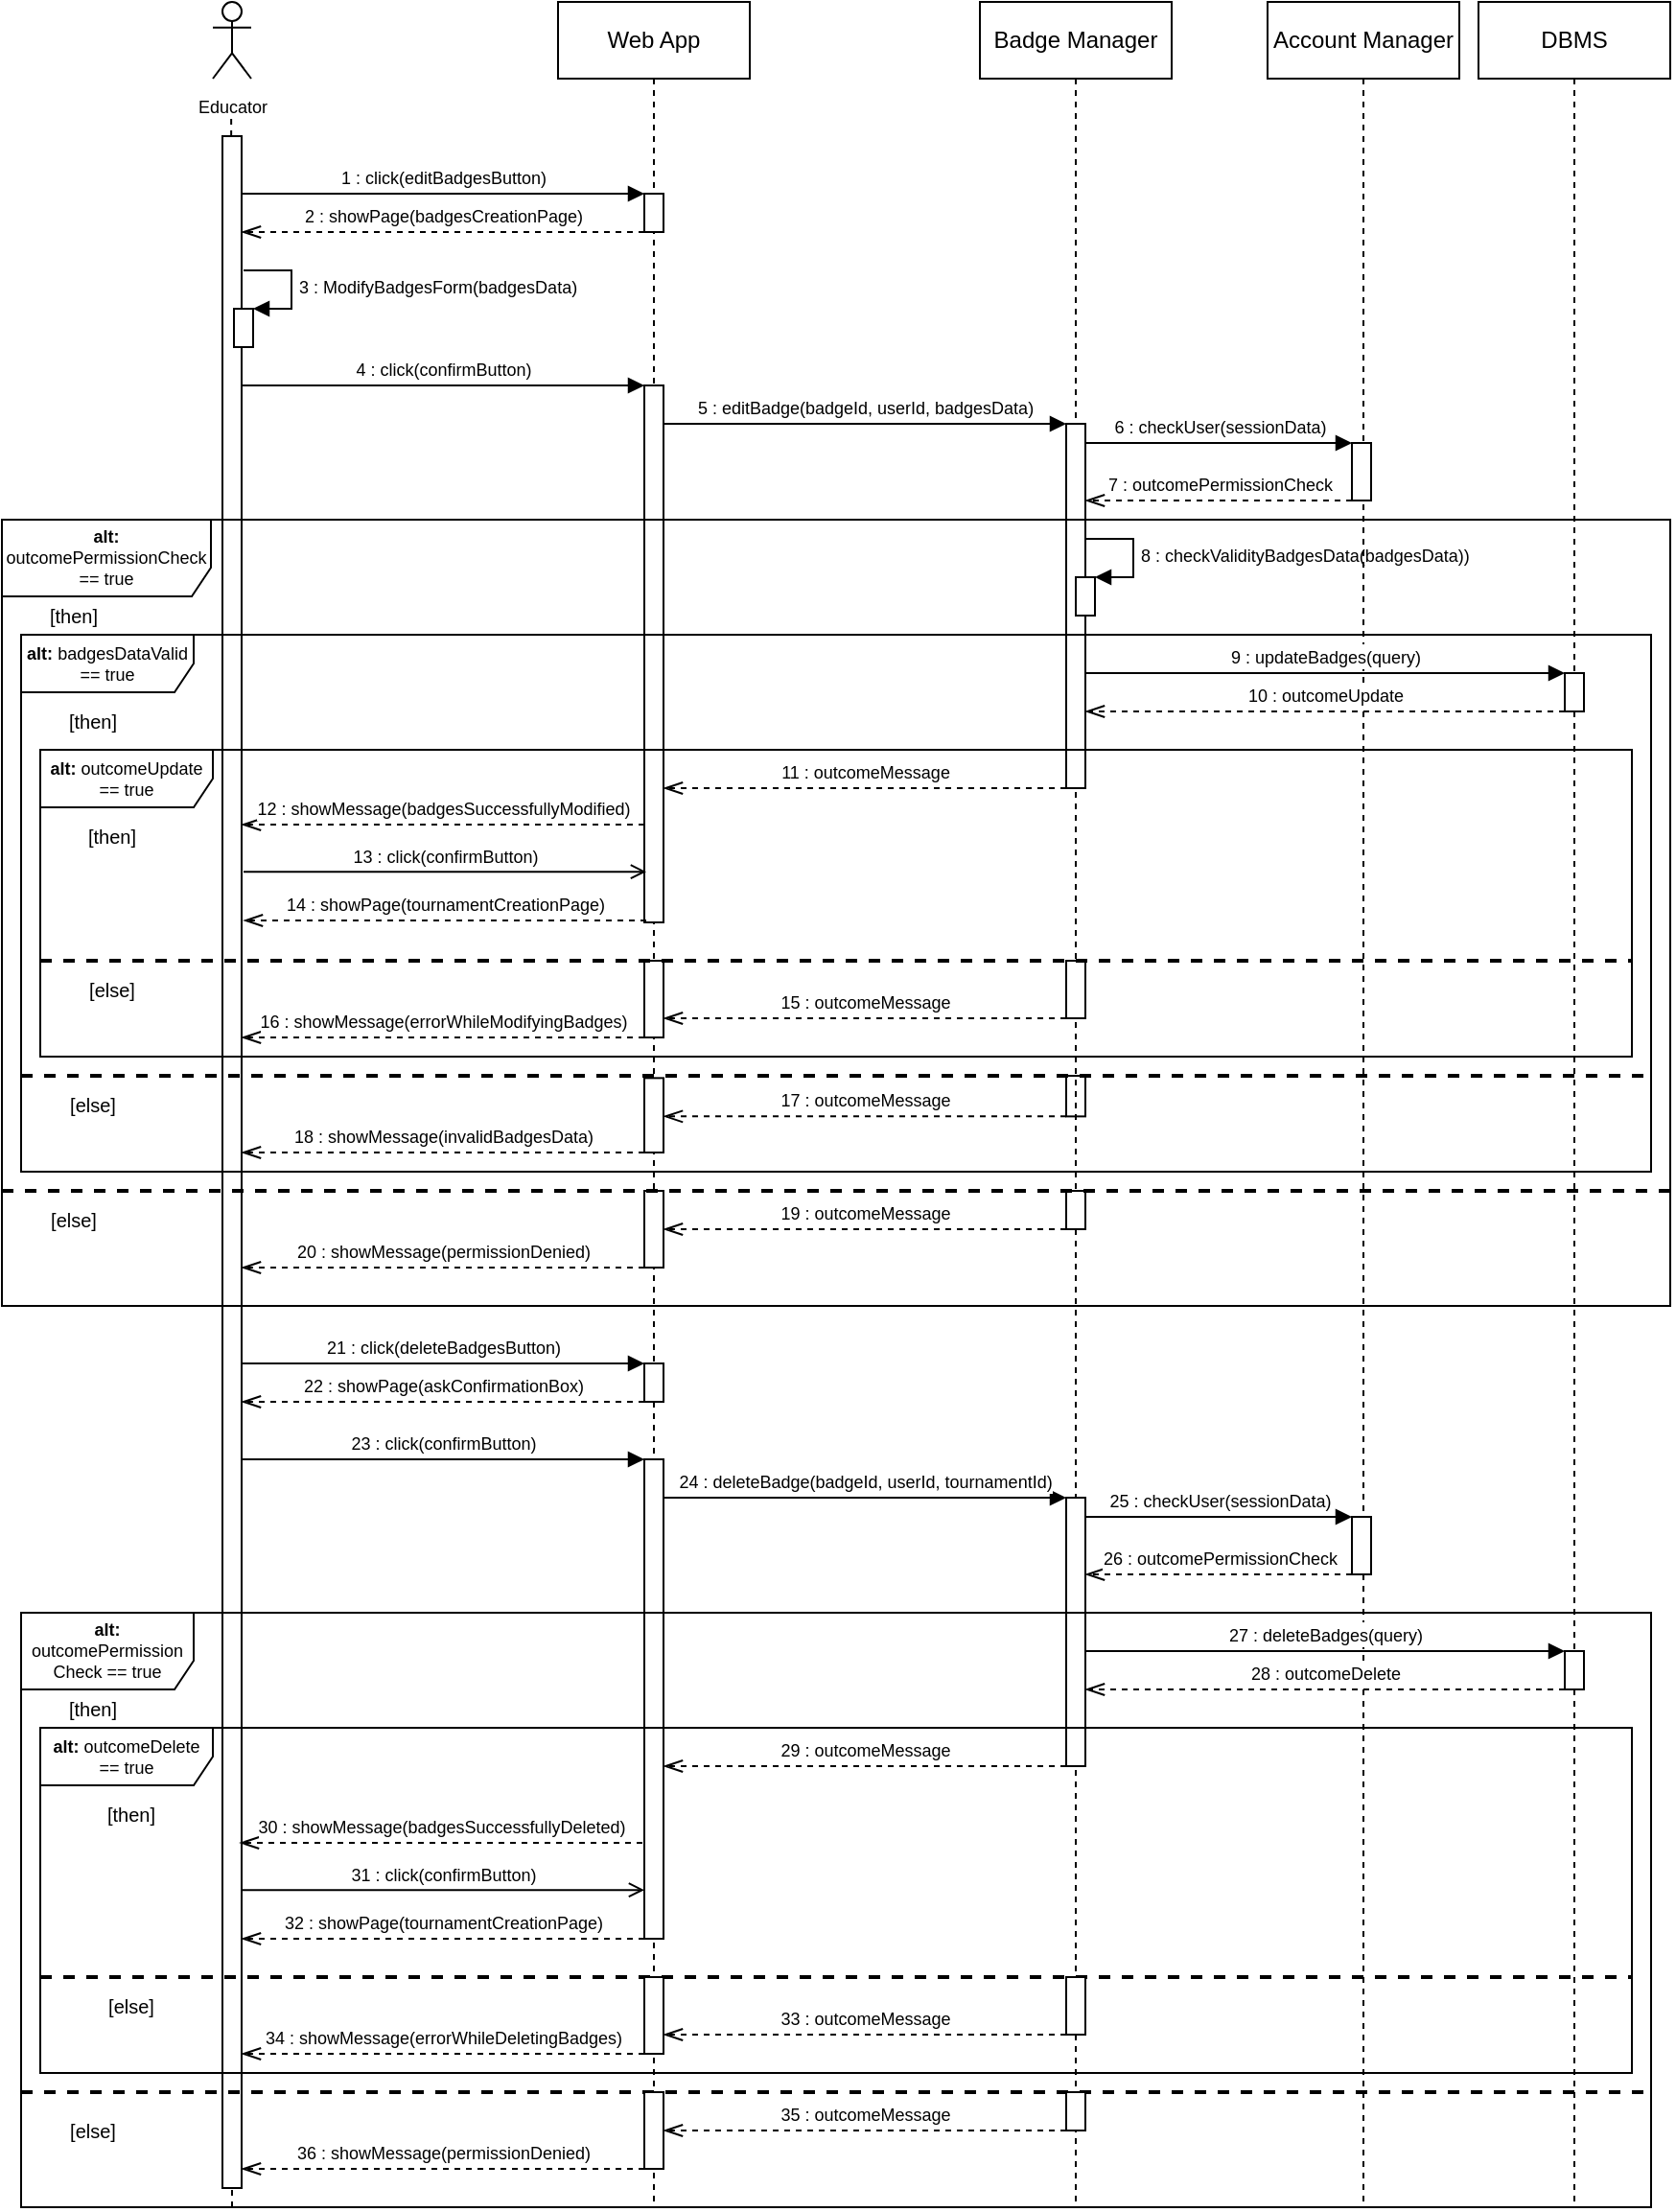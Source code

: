 <mxfile version="22.1.16" type="device">
  <diagram name="Page-1" id="2YBvvXClWsGukQMizWep">
    <mxGraphModel dx="1322" dy="744" grid="1" gridSize="10" guides="1" tooltips="1" connect="1" arrows="1" fold="1" page="1" pageScale="1" pageWidth="850" pageHeight="1100" math="0" shadow="0">
      <root>
        <mxCell id="0" />
        <mxCell id="1" parent="0" />
        <mxCell id="Grd5uSEgUyq1KPTetLDH-9" value="Web App" style="shape=umlLifeline;perimeter=lifelinePerimeter;whiteSpace=wrap;html=1;container=0;dropTarget=0;collapsible=0;recursiveResize=0;outlineConnect=0;portConstraint=eastwest;newEdgeStyle={&quot;edgeStyle&quot;:&quot;elbowEdgeStyle&quot;,&quot;elbow&quot;:&quot;vertical&quot;,&quot;curved&quot;:0,&quot;rounded&quot;:0};" parent="1" vertex="1">
          <mxGeometry x="80" y="40" width="100" height="1150" as="geometry" />
        </mxCell>
        <mxCell id="Grd5uSEgUyq1KPTetLDH-10" value="" style="html=1;points=[];perimeter=orthogonalPerimeter;outlineConnect=0;targetShapes=umlLifeline;portConstraint=eastwest;newEdgeStyle={&quot;edgeStyle&quot;:&quot;elbowEdgeStyle&quot;,&quot;elbow&quot;:&quot;vertical&quot;,&quot;curved&quot;:0,&quot;rounded&quot;:0};" parent="Grd5uSEgUyq1KPTetLDH-9" vertex="1">
          <mxGeometry x="45" y="200" width="10" height="280" as="geometry" />
        </mxCell>
        <mxCell id="Grd5uSEgUyq1KPTetLDH-11" value="" style="html=1;points=[];perimeter=orthogonalPerimeter;outlineConnect=0;targetShapes=umlLifeline;portConstraint=eastwest;newEdgeStyle={&quot;edgeStyle&quot;:&quot;elbowEdgeStyle&quot;,&quot;elbow&quot;:&quot;vertical&quot;,&quot;curved&quot;:0,&quot;rounded&quot;:0};" parent="Grd5uSEgUyq1KPTetLDH-9" vertex="1">
          <mxGeometry x="45" y="100" width="10" height="20" as="geometry" />
        </mxCell>
        <mxCell id="Grd5uSEgUyq1KPTetLDH-12" value="" style="html=1;points=[];perimeter=orthogonalPerimeter;outlineConnect=0;targetShapes=umlLifeline;portConstraint=eastwest;newEdgeStyle={&quot;edgeStyle&quot;:&quot;elbowEdgeStyle&quot;,&quot;elbow&quot;:&quot;vertical&quot;,&quot;curved&quot;:0,&quot;rounded&quot;:0};" parent="Grd5uSEgUyq1KPTetLDH-9" vertex="1">
          <mxGeometry x="265" y="560" width="10" height="21.18" as="geometry" />
        </mxCell>
        <mxCell id="Grd5uSEgUyq1KPTetLDH-13" value="" style="html=1;points=[];perimeter=orthogonalPerimeter;outlineConnect=0;targetShapes=umlLifeline;portConstraint=eastwest;newEdgeStyle={&quot;edgeStyle&quot;:&quot;elbowEdgeStyle&quot;,&quot;elbow&quot;:&quot;vertical&quot;,&quot;curved&quot;:0,&quot;rounded&quot;:0};" parent="Grd5uSEgUyq1KPTetLDH-9" vertex="1">
          <mxGeometry x="45" y="561.18" width="10" height="38.82" as="geometry" />
        </mxCell>
        <mxCell id="Grd5uSEgUyq1KPTetLDH-14" value="&lt;font style=&quot;font-size: 9px;&quot;&gt;17 : outcomeMessage&lt;/font&gt;" style="html=1;verticalAlign=bottom;endArrow=openThin;dashed=1;endSize=8;edgeStyle=elbowEdgeStyle;elbow=horizontal;curved=0;rounded=0;endFill=0;" parent="Grd5uSEgUyq1KPTetLDH-9" source="Grd5uSEgUyq1KPTetLDH-12" target="Grd5uSEgUyq1KPTetLDH-13" edge="1">
          <mxGeometry relative="1" as="geometry">
            <mxPoint x="50" y="571.18" as="targetPoint" />
            <Array as="points">
              <mxPoint x="150" y="581.18" />
            </Array>
            <mxPoint x="184" y="628.18" as="sourcePoint" />
          </mxGeometry>
        </mxCell>
        <mxCell id="Grd5uSEgUyq1KPTetLDH-15" value="&lt;font style=&quot;font-size: 9px;&quot;&gt;18 : showMessage(invalidBadgesData)&lt;/font&gt;" style="html=1;verticalAlign=bottom;endArrow=openThin;dashed=1;endSize=8;edgeStyle=elbowEdgeStyle;elbow=vertical;curved=0;rounded=0;endFill=0;" parent="Grd5uSEgUyq1KPTetLDH-9" source="Grd5uSEgUyq1KPTetLDH-13" edge="1">
          <mxGeometry relative="1" as="geometry">
            <mxPoint x="-165" y="600" as="targetPoint" />
            <Array as="points">
              <mxPoint x="-20" y="600" />
            </Array>
            <mxPoint x="75" y="600" as="sourcePoint" />
          </mxGeometry>
        </mxCell>
        <mxCell id="Grd5uSEgUyq1KPTetLDH-55" value="" style="html=1;points=[];perimeter=orthogonalPerimeter;outlineConnect=0;targetShapes=umlLifeline;portConstraint=eastwest;newEdgeStyle={&quot;edgeStyle&quot;:&quot;elbowEdgeStyle&quot;,&quot;elbow&quot;:&quot;vertical&quot;,&quot;curved&quot;:0,&quot;rounded&quot;:0};" parent="Grd5uSEgUyq1KPTetLDH-9" vertex="1">
          <mxGeometry x="45" y="710" width="10" height="20" as="geometry" />
        </mxCell>
        <mxCell id="Grd5uSEgUyq1KPTetLDH-56" value="&lt;font style=&quot;font-size: 9px;&quot;&gt;21 : click(deleteBadgesButton)&lt;/font&gt;" style="html=1;verticalAlign=bottom;endArrow=block;edgeStyle=elbowEdgeStyle;elbow=vertical;curved=0;rounded=0;" parent="Grd5uSEgUyq1KPTetLDH-9" edge="1">
          <mxGeometry relative="1" as="geometry">
            <mxPoint x="-165" y="710" as="sourcePoint" />
            <Array as="points">
              <mxPoint x="-60" y="710" />
            </Array>
            <mxPoint x="45" y="710" as="targetPoint" />
          </mxGeometry>
        </mxCell>
        <mxCell id="Grd5uSEgUyq1KPTetLDH-57" value="&lt;font style=&quot;font-size: 9px;&quot;&gt;22 : showPage(askConfirmationBox)&lt;/font&gt;" style="html=1;verticalAlign=bottom;endArrow=openThin;dashed=1;endSize=8;edgeStyle=elbowEdgeStyle;elbow=vertical;curved=0;rounded=0;endFill=0;" parent="Grd5uSEgUyq1KPTetLDH-9" edge="1">
          <mxGeometry relative="1" as="geometry">
            <mxPoint x="-165" y="730" as="targetPoint" />
            <Array as="points">
              <mxPoint x="-75" y="730" />
            </Array>
            <mxPoint x="45" y="730" as="sourcePoint" />
          </mxGeometry>
        </mxCell>
        <mxCell id="Grd5uSEgUyq1KPTetLDH-59" value="" style="html=1;points=[];perimeter=orthogonalPerimeter;outlineConnect=0;targetShapes=umlLifeline;portConstraint=eastwest;newEdgeStyle={&quot;edgeStyle&quot;:&quot;elbowEdgeStyle&quot;,&quot;elbow&quot;:&quot;vertical&quot;,&quot;curved&quot;:0,&quot;rounded&quot;:0};" parent="Grd5uSEgUyq1KPTetLDH-9" vertex="1">
          <mxGeometry x="45" y="760" width="10" height="250" as="geometry" />
        </mxCell>
        <mxCell id="Grd5uSEgUyq1KPTetLDH-1" value="Badge Manager" style="shape=umlLifeline;perimeter=lifelinePerimeter;whiteSpace=wrap;html=1;container=1;dropTarget=0;collapsible=0;recursiveResize=0;outlineConnect=0;portConstraint=eastwest;newEdgeStyle={&quot;curved&quot;:0,&quot;rounded&quot;:0};" parent="1" vertex="1">
          <mxGeometry x="300" y="40" width="100" height="1150" as="geometry" />
        </mxCell>
        <mxCell id="Grd5uSEgUyq1KPTetLDH-2" value="" style="html=1;points=[];perimeter=orthogonalPerimeter;outlineConnect=0;targetShapes=umlLifeline;portConstraint=eastwest;newEdgeStyle={&quot;edgeStyle&quot;:&quot;elbowEdgeStyle&quot;,&quot;elbow&quot;:&quot;vertical&quot;,&quot;curved&quot;:0,&quot;rounded&quot;:0};" parent="Grd5uSEgUyq1KPTetLDH-1" vertex="1">
          <mxGeometry x="45" y="220" width="10" height="190" as="geometry" />
        </mxCell>
        <mxCell id="Grd5uSEgUyq1KPTetLDH-3" value="" style="html=1;points=[[0,0,0,0,5],[0,1,0,0,-5],[1,0,0,0,5],[1,1,0,0,-5]];perimeter=orthogonalPerimeter;outlineConnect=0;targetShapes=umlLifeline;portConstraint=eastwest;newEdgeStyle={&quot;curved&quot;:0,&quot;rounded&quot;:0};" parent="Grd5uSEgUyq1KPTetLDH-1" vertex="1">
          <mxGeometry x="50" y="300" width="10" height="20" as="geometry" />
        </mxCell>
        <mxCell id="Grd5uSEgUyq1KPTetLDH-4" value="&lt;font style=&quot;font-size: 9px;&quot;&gt;8 : checkValidityBadgesData(badgesData))&lt;/font&gt;" style="html=1;align=left;spacingLeft=2;endArrow=block;rounded=0;edgeStyle=orthogonalEdgeStyle;curved=0;rounded=0;" parent="Grd5uSEgUyq1KPTetLDH-1" target="Grd5uSEgUyq1KPTetLDH-3" edge="1">
          <mxGeometry relative="1" as="geometry">
            <mxPoint x="55" y="280" as="sourcePoint" />
            <Array as="points">
              <mxPoint x="80" y="280" />
              <mxPoint x="80" y="300" />
            </Array>
          </mxGeometry>
        </mxCell>
        <mxCell id="Grd5uSEgUyq1KPTetLDH-6" value="&lt;font style=&quot;font-size: 9px;&quot;&gt;16 : showMessage(errorWhileModifyingBadges)&lt;/font&gt;" style="html=1;verticalAlign=bottom;endArrow=openThin;dashed=1;endSize=8;edgeStyle=elbowEdgeStyle;elbow=horizontal;curved=0;rounded=0;endFill=0;" parent="Grd5uSEgUyq1KPTetLDH-1" source="Grd5uSEgUyq1KPTetLDH-5" edge="1">
          <mxGeometry relative="1" as="geometry">
            <mxPoint x="-385" y="540" as="targetPoint" />
            <Array as="points">
              <mxPoint x="-190" y="540" />
            </Array>
            <mxPoint x="-141" y="610" as="sourcePoint" />
          </mxGeometry>
        </mxCell>
        <mxCell id="Grd5uSEgUyq1KPTetLDH-7" value="" style="html=1;points=[];perimeter=orthogonalPerimeter;outlineConnect=0;targetShapes=umlLifeline;portConstraint=eastwest;newEdgeStyle={&quot;edgeStyle&quot;:&quot;elbowEdgeStyle&quot;,&quot;elbow&quot;:&quot;vertical&quot;,&quot;curved&quot;:0,&quot;rounded&quot;:0};" parent="Grd5uSEgUyq1KPTetLDH-1" vertex="1">
          <mxGeometry x="45" y="500" width="10" height="30" as="geometry" />
        </mxCell>
        <mxCell id="Grd5uSEgUyq1KPTetLDH-8" value="&lt;font style=&quot;font-size: 9px;&quot;&gt;15 : outcomeMessage&lt;/font&gt;" style="html=1;verticalAlign=bottom;endArrow=openThin;dashed=1;endSize=8;edgeStyle=elbowEdgeStyle;elbow=horizontal;curved=0;rounded=0;endFill=0;" parent="Grd5uSEgUyq1KPTetLDH-1" source="Grd5uSEgUyq1KPTetLDH-7" target="Grd5uSEgUyq1KPTetLDH-5" edge="1">
          <mxGeometry relative="1" as="geometry">
            <mxPoint x="-126" y="550" as="targetPoint" />
            <Array as="points">
              <mxPoint x="-60" y="530" />
            </Array>
            <mxPoint x="24" y="550" as="sourcePoint" />
          </mxGeometry>
        </mxCell>
        <mxCell id="Grd5uSEgUyq1KPTetLDH-61" value="" style="html=1;points=[];perimeter=orthogonalPerimeter;outlineConnect=0;targetShapes=umlLifeline;portConstraint=eastwest;newEdgeStyle={&quot;edgeStyle&quot;:&quot;elbowEdgeStyle&quot;,&quot;elbow&quot;:&quot;vertical&quot;,&quot;curved&quot;:0,&quot;rounded&quot;:0};" parent="Grd5uSEgUyq1KPTetLDH-1" vertex="1">
          <mxGeometry x="45" y="780" width="10" height="140" as="geometry" />
        </mxCell>
        <mxCell id="Grd5uSEgUyq1KPTetLDH-5" value="" style="html=1;points=[];perimeter=orthogonalPerimeter;outlineConnect=0;targetShapes=umlLifeline;portConstraint=eastwest;newEdgeStyle={&quot;edgeStyle&quot;:&quot;elbowEdgeStyle&quot;,&quot;elbow&quot;:&quot;vertical&quot;,&quot;curved&quot;:0,&quot;rounded&quot;:0};" parent="Grd5uSEgUyq1KPTetLDH-1" vertex="1">
          <mxGeometry x="-175" y="500" width="10" height="40" as="geometry" />
        </mxCell>
        <mxCell id="Grd5uSEgUyq1KPTetLDH-16" value="DBMS" style="shape=umlLifeline;perimeter=lifelinePerimeter;whiteSpace=wrap;html=1;container=0;dropTarget=0;collapsible=0;recursiveResize=0;outlineConnect=0;portConstraint=eastwest;newEdgeStyle={&quot;curved&quot;:0,&quot;rounded&quot;:0};" parent="1" vertex="1">
          <mxGeometry x="560" y="40" width="100" height="1150" as="geometry" />
        </mxCell>
        <mxCell id="Grd5uSEgUyq1KPTetLDH-17" value="&lt;font style=&quot;font-size: 9px;&quot;&gt;Educator&lt;/font&gt;" style="shape=umlActor;verticalLabelPosition=bottom;verticalAlign=top;html=1;outlineConnect=0;" parent="1" vertex="1">
          <mxGeometry x="-100" y="40" width="20" height="40" as="geometry" />
        </mxCell>
        <mxCell id="Grd5uSEgUyq1KPTetLDH-19" value="" style="html=1;points=[];perimeter=orthogonalPerimeter;outlineConnect=0;targetShapes=umlLifeline;portConstraint=eastwest;newEdgeStyle={&quot;edgeStyle&quot;:&quot;elbowEdgeStyle&quot;,&quot;elbow&quot;:&quot;vertical&quot;,&quot;curved&quot;:0,&quot;rounded&quot;:0};" parent="1" vertex="1">
          <mxGeometry x="-95" y="110" width="10" height="1070" as="geometry" />
        </mxCell>
        <mxCell id="Grd5uSEgUyq1KPTetLDH-20" value="&lt;font style=&quot;font-size: 9px;&quot;&gt;1 : click(editBadgesButton)&lt;/font&gt;" style="html=1;verticalAlign=bottom;endArrow=block;edgeStyle=elbowEdgeStyle;elbow=vertical;curved=0;rounded=0;" parent="1" source="Grd5uSEgUyq1KPTetLDH-19" edge="1">
          <mxGeometry relative="1" as="geometry">
            <mxPoint x="-85" y="140" as="sourcePoint" />
            <Array as="points">
              <mxPoint x="20" y="140" />
            </Array>
            <mxPoint x="125" y="140" as="targetPoint" />
          </mxGeometry>
        </mxCell>
        <mxCell id="Grd5uSEgUyq1KPTetLDH-21" value="&lt;font style=&quot;font-size: 9px;&quot;&gt;2 : showPage(badgesCreationPage)&lt;/font&gt;" style="html=1;verticalAlign=bottom;endArrow=openThin;dashed=1;endSize=8;edgeStyle=elbowEdgeStyle;elbow=vertical;curved=0;rounded=0;endFill=0;" parent="1" edge="1">
          <mxGeometry relative="1" as="geometry">
            <mxPoint x="-85" y="160" as="targetPoint" />
            <Array as="points">
              <mxPoint x="5" y="160" />
            </Array>
            <mxPoint x="125" y="160" as="sourcePoint" />
          </mxGeometry>
        </mxCell>
        <mxCell id="Grd5uSEgUyq1KPTetLDH-22" value="Account Manager" style="shape=umlLifeline;perimeter=lifelinePerimeter;whiteSpace=wrap;html=1;container=1;dropTarget=0;collapsible=0;recursiveResize=0;outlineConnect=0;portConstraint=eastwest;newEdgeStyle={&quot;curved&quot;:0,&quot;rounded&quot;:0};" parent="1" vertex="1">
          <mxGeometry x="450" y="40" width="100" height="1150" as="geometry" />
        </mxCell>
        <mxCell id="Grd5uSEgUyq1KPTetLDH-23" value="" style="html=1;points=[];perimeter=orthogonalPerimeter;outlineConnect=0;targetShapes=umlLifeline;portConstraint=eastwest;newEdgeStyle={&quot;edgeStyle&quot;:&quot;elbowEdgeStyle&quot;,&quot;elbow&quot;:&quot;vertical&quot;,&quot;curved&quot;:0,&quot;rounded&quot;:0};" parent="Grd5uSEgUyq1KPTetLDH-22" vertex="1">
          <mxGeometry x="44" y="230" width="10" height="30" as="geometry" />
        </mxCell>
        <mxCell id="Grd5uSEgUyq1KPTetLDH-62" value="" style="html=1;points=[];perimeter=orthogonalPerimeter;outlineConnect=0;targetShapes=umlLifeline;portConstraint=eastwest;newEdgeStyle={&quot;edgeStyle&quot;:&quot;elbowEdgeStyle&quot;,&quot;elbow&quot;:&quot;vertical&quot;,&quot;curved&quot;:0,&quot;rounded&quot;:0};" parent="Grd5uSEgUyq1KPTetLDH-22" vertex="1">
          <mxGeometry x="44" y="790" width="10" height="30" as="geometry" />
        </mxCell>
        <mxCell id="Grd5uSEgUyq1KPTetLDH-63" value="&lt;font style=&quot;font-size: 9px;&quot;&gt;25 : checkUser(sessionData)&lt;/font&gt;" style="html=1;verticalAlign=bottom;endArrow=block;edgeStyle=elbowEdgeStyle;elbow=vertical;curved=0;rounded=0;" parent="Grd5uSEgUyq1KPTetLDH-22" target="Grd5uSEgUyq1KPTetLDH-62" edge="1">
          <mxGeometry x="-0.0" relative="1" as="geometry">
            <mxPoint x="-95" y="790" as="sourcePoint" />
            <Array as="points">
              <mxPoint y="790" />
            </Array>
            <mxPoint x="10" y="810" as="targetPoint" />
            <mxPoint as="offset" />
          </mxGeometry>
        </mxCell>
        <mxCell id="Grd5uSEgUyq1KPTetLDH-64" value="&lt;font style=&quot;font-size: 9px;&quot;&gt;26 : outcomePermissionCheck&lt;/font&gt;" style="html=1;verticalAlign=bottom;endArrow=openThin;dashed=1;endSize=8;edgeStyle=elbowEdgeStyle;elbow=horizontal;curved=0;rounded=0;endFill=0;" parent="Grd5uSEgUyq1KPTetLDH-22" source="Grd5uSEgUyq1KPTetLDH-62" edge="1">
          <mxGeometry relative="1" as="geometry">
            <mxPoint x="-95" y="820" as="targetPoint" />
            <Array as="points">
              <mxPoint x="-50" y="820" />
            </Array>
            <mxPoint x="15" y="820" as="sourcePoint" />
          </mxGeometry>
        </mxCell>
        <mxCell id="Grd5uSEgUyq1KPTetLDH-24" value="&lt;font style=&quot;font-size: 9px;&quot;&gt;5 : editBadge(badgeId, userId, badgesData)&lt;/font&gt;" style="html=1;verticalAlign=bottom;endArrow=block;edgeStyle=elbowEdgeStyle;elbow=horizontal;curved=0;rounded=0;" parent="1" source="Grd5uSEgUyq1KPTetLDH-10" target="Grd5uSEgUyq1KPTetLDH-2" edge="1">
          <mxGeometry relative="1" as="geometry">
            <mxPoint x="134" y="270" as="sourcePoint" />
            <Array as="points">
              <mxPoint x="249" y="260" />
            </Array>
            <mxPoint x="314" y="270" as="targetPoint" />
            <mxPoint as="offset" />
          </mxGeometry>
        </mxCell>
        <mxCell id="Grd5uSEgUyq1KPTetLDH-25" value="" style="endArrow=none;dashed=1;html=1;rounded=0;" parent="1" edge="1">
          <mxGeometry width="50" height="50" relative="1" as="geometry">
            <mxPoint x="-90.43" y="110" as="sourcePoint" />
            <mxPoint x="-90.43" y="100" as="targetPoint" />
          </mxGeometry>
        </mxCell>
        <mxCell id="Grd5uSEgUyq1KPTetLDH-26" value="" style="html=1;points=[[0,0,0,0,5],[0,1,0,0,-5],[1,0,0,0,5],[1,1,0,0,-5]];perimeter=orthogonalPerimeter;outlineConnect=0;targetShapes=umlLifeline;portConstraint=eastwest;newEdgeStyle={&quot;curved&quot;:0,&quot;rounded&quot;:0};" parent="1" vertex="1">
          <mxGeometry x="-89" y="200" width="10" height="20" as="geometry" />
        </mxCell>
        <mxCell id="Grd5uSEgUyq1KPTetLDH-27" value="&lt;font style=&quot;font-size: 9px;&quot;&gt;3 : ModifyBadgesForm(badgesData)&lt;/font&gt;" style="html=1;align=left;spacingLeft=2;endArrow=block;rounded=0;edgeStyle=orthogonalEdgeStyle;curved=0;rounded=0;" parent="1" target="Grd5uSEgUyq1KPTetLDH-26" edge="1">
          <mxGeometry relative="1" as="geometry">
            <mxPoint x="-84" y="180" as="sourcePoint" />
            <Array as="points">
              <mxPoint x="-59" y="180" />
              <mxPoint x="-59" y="200" />
            </Array>
          </mxGeometry>
        </mxCell>
        <mxCell id="Grd5uSEgUyq1KPTetLDH-28" value="&lt;font style=&quot;font-size: 9px;&quot;&gt;4 : click(confirmButton)&lt;/font&gt;" style="html=1;verticalAlign=bottom;endArrow=block;edgeStyle=elbowEdgeStyle;elbow=horizontal;curved=0;rounded=0;" parent="1" source="Grd5uSEgUyq1KPTetLDH-19" target="Grd5uSEgUyq1KPTetLDH-10" edge="1">
          <mxGeometry relative="1" as="geometry">
            <mxPoint x="-85" y="260" as="sourcePoint" />
            <Array as="points">
              <mxPoint x="60" y="240" />
            </Array>
            <mxPoint x="125" y="260" as="targetPoint" />
          </mxGeometry>
        </mxCell>
        <mxCell id="Grd5uSEgUyq1KPTetLDH-29" value="&lt;font style=&quot;font-size: 9px;&quot;&gt;20 : showMessage(permissionDenied)&lt;/font&gt;" style="html=1;verticalAlign=bottom;endArrow=openThin;dashed=1;endSize=8;edgeStyle=elbowEdgeStyle;elbow=vertical;curved=0;rounded=0;endFill=0;" parent="1" source="Grd5uSEgUyq1KPTetLDH-31" edge="1">
          <mxGeometry relative="1" as="geometry">
            <mxPoint x="-85" y="700" as="targetPoint" />
            <Array as="points">
              <mxPoint x="100" y="700" />
            </Array>
            <mxPoint x="103" y="808.18" as="sourcePoint" />
          </mxGeometry>
        </mxCell>
        <mxCell id="Grd5uSEgUyq1KPTetLDH-30" value="" style="html=1;points=[];perimeter=orthogonalPerimeter;outlineConnect=0;targetShapes=umlLifeline;portConstraint=eastwest;newEdgeStyle={&quot;edgeStyle&quot;:&quot;elbowEdgeStyle&quot;,&quot;elbow&quot;:&quot;vertical&quot;,&quot;curved&quot;:0,&quot;rounded&quot;:0};" parent="1" vertex="1">
          <mxGeometry x="345" y="660" width="10" height="20" as="geometry" />
        </mxCell>
        <mxCell id="Grd5uSEgUyq1KPTetLDH-31" value="" style="html=1;points=[];perimeter=orthogonalPerimeter;outlineConnect=0;targetShapes=umlLifeline;portConstraint=eastwest;newEdgeStyle={&quot;edgeStyle&quot;:&quot;elbowEdgeStyle&quot;,&quot;elbow&quot;:&quot;vertical&quot;,&quot;curved&quot;:0,&quot;rounded&quot;:0};" parent="1" vertex="1">
          <mxGeometry x="125" y="660" width="10" height="40" as="geometry" />
        </mxCell>
        <mxCell id="Grd5uSEgUyq1KPTetLDH-32" value="&lt;font style=&quot;font-size: 9px;&quot;&gt;19 : outcomeMessage&lt;/font&gt;" style="html=1;verticalAlign=bottom;endArrow=openThin;dashed=1;endSize=8;edgeStyle=elbowEdgeStyle;elbow=horizontal;curved=0;rounded=0;endFill=0;" parent="1" source="Grd5uSEgUyq1KPTetLDH-30" target="Grd5uSEgUyq1KPTetLDH-31" edge="1">
          <mxGeometry relative="1" as="geometry">
            <mxPoint x="134" y="778.18" as="targetPoint" />
            <Array as="points">
              <mxPoint x="220" y="680" />
            </Array>
            <mxPoint x="264" y="778.18" as="sourcePoint" />
          </mxGeometry>
        </mxCell>
        <mxCell id="Grd5uSEgUyq1KPTetLDH-33" value="&lt;p style=&quot;line-height: 120%; font-size: 9px;&quot;&gt;&lt;b&gt;alt: &lt;/b&gt;outcomePermissionCheck == true&lt;/p&gt;" style="shape=umlFrame;whiteSpace=wrap;html=1;pointerEvents=0;width=109;height=40;verticalAlign=middle;horizontal=1;labelPosition=center;verticalLabelPosition=middle;align=center;" parent="1" vertex="1">
          <mxGeometry x="-210" y="310" width="870" height="410" as="geometry" />
        </mxCell>
        <mxCell id="Grd5uSEgUyq1KPTetLDH-34" value="[then]" style="text;html=1;strokeColor=none;fillColor=none;align=center;verticalAlign=middle;whiteSpace=wrap;rounded=0;fontSize=10;" parent="1" vertex="1">
          <mxGeometry x="-190" y="355" width="35" height="10" as="geometry" />
        </mxCell>
        <mxCell id="Grd5uSEgUyq1KPTetLDH-35" value="[else]" style="text;html=1;strokeColor=none;fillColor=none;align=center;verticalAlign=middle;whiteSpace=wrap;rounded=0;fontSize=10;" parent="1" vertex="1">
          <mxGeometry x="-180" y="610.0" width="35" height="10" as="geometry" />
        </mxCell>
        <mxCell id="Grd5uSEgUyq1KPTetLDH-36" value="[then]" style="text;html=1;strokeColor=none;fillColor=none;align=center;verticalAlign=middle;whiteSpace=wrap;rounded=0;fontSize=10;" parent="1" vertex="1">
          <mxGeometry x="-170" y="470" width="35" height="10" as="geometry" />
        </mxCell>
        <mxCell id="Grd5uSEgUyq1KPTetLDH-37" value="&lt;font style=&quot;font-size: 9px;&quot;&gt;11 : outcomeMessage&lt;/font&gt;" style="html=1;verticalAlign=bottom;endArrow=openThin;dashed=1;endSize=8;edgeStyle=elbowEdgeStyle;elbow=horizontal;curved=0;rounded=0;endFill=0;" parent="1" source="Grd5uSEgUyq1KPTetLDH-2" target="Grd5uSEgUyq1KPTetLDH-10" edge="1">
          <mxGeometry relative="1" as="geometry">
            <mxPoint x="134" y="700" as="targetPoint" />
            <Array as="points">
              <mxPoint x="330" y="450" />
            </Array>
            <mxPoint x="314" y="700" as="sourcePoint" />
          </mxGeometry>
        </mxCell>
        <mxCell id="Grd5uSEgUyq1KPTetLDH-38" value="&lt;font style=&quot;font-size: 9px;&quot;&gt;12 : showMessage(badgesSuccessfullyModified)&lt;/font&gt;" style="html=1;verticalAlign=bottom;endArrow=openThin;dashed=1;endSize=8;edgeStyle=elbowEdgeStyle;elbow=vertical;curved=0;rounded=0;endFill=0;" parent="1" edge="1">
          <mxGeometry relative="1" as="geometry">
            <mxPoint x="-85" y="469" as="targetPoint" />
            <Array as="points">
              <mxPoint x="120" y="469" />
            </Array>
            <mxPoint x="125" y="469" as="sourcePoint" />
          </mxGeometry>
        </mxCell>
        <mxCell id="Grd5uSEgUyq1KPTetLDH-39" value="[else]" style="text;html=1;strokeColor=none;fillColor=none;align=center;verticalAlign=middle;whiteSpace=wrap;rounded=0;fontSize=10;" parent="1" vertex="1">
          <mxGeometry x="-170" y="550" width="35" height="10" as="geometry" />
        </mxCell>
        <mxCell id="Grd5uSEgUyq1KPTetLDH-40" value="" style="endArrow=none;dashed=1;html=1;rounded=0;" parent="1" edge="1">
          <mxGeometry width="50" height="50" relative="1" as="geometry">
            <mxPoint x="-90" y="1190" as="sourcePoint" />
            <mxPoint x="-90" y="1180" as="targetPoint" />
          </mxGeometry>
        </mxCell>
        <mxCell id="Grd5uSEgUyq1KPTetLDH-41" value="" style="html=1;points=[];perimeter=orthogonalPerimeter;outlineConnect=0;targetShapes=umlLifeline;portConstraint=eastwest;newEdgeStyle={&quot;edgeStyle&quot;:&quot;elbowEdgeStyle&quot;,&quot;elbow&quot;:&quot;vertical&quot;,&quot;curved&quot;:0,&quot;rounded&quot;:0};" parent="1" vertex="1">
          <mxGeometry x="605" y="390" width="10" height="20" as="geometry" />
        </mxCell>
        <mxCell id="Grd5uSEgUyq1KPTetLDH-42" value="&lt;font style=&quot;font-size: 9px;&quot;&gt;9 : updateBadges(query)&lt;/font&gt;" style="html=1;verticalAlign=bottom;endArrow=block;edgeStyle=elbowEdgeStyle;elbow=vertical;curved=0;rounded=0;" parent="1" target="Grd5uSEgUyq1KPTetLDH-41" edge="1">
          <mxGeometry relative="1" as="geometry">
            <mxPoint x="355" y="390" as="sourcePoint" />
            <Array as="points">
              <mxPoint x="530" y="390" />
            </Array>
            <mxPoint x="770" y="400" as="targetPoint" />
            <mxPoint as="offset" />
          </mxGeometry>
        </mxCell>
        <mxCell id="Grd5uSEgUyq1KPTetLDH-43" value="&lt;font style=&quot;font-size: 9px;&quot;&gt;10 : outcomeUpdate&lt;/font&gt;" style="html=1;verticalAlign=bottom;endArrow=openThin;dashed=1;endSize=8;edgeStyle=elbowEdgeStyle;elbow=horizontal;curved=0;rounded=0;endFill=0;" parent="1" source="Grd5uSEgUyq1KPTetLDH-41" edge="1">
          <mxGeometry relative="1" as="geometry">
            <mxPoint x="355" y="410" as="targetPoint" />
            <Array as="points">
              <mxPoint x="560" y="410" />
            </Array>
            <mxPoint x="765" y="410" as="sourcePoint" />
          </mxGeometry>
        </mxCell>
        <mxCell id="Grd5uSEgUyq1KPTetLDH-44" value="&lt;p style=&quot;line-height: 120%; font-size: 9px;&quot;&gt;&lt;b&gt;alt: &lt;/b&gt;outcomeUpdate == true&lt;/p&gt;" style="shape=umlFrame;whiteSpace=wrap;html=1;pointerEvents=0;width=90;height=30;verticalAlign=middle;horizontal=1;labelPosition=center;verticalLabelPosition=middle;align=center;" parent="1" vertex="1">
          <mxGeometry x="-190" y="430" width="830" height="160" as="geometry" />
        </mxCell>
        <mxCell id="Grd5uSEgUyq1KPTetLDH-45" value="&lt;p style=&quot;line-height: 120%; font-size: 9px;&quot;&gt;&lt;b&gt;alt: &lt;/b&gt;badgesDataValid == true&lt;/p&gt;" style="shape=umlFrame;whiteSpace=wrap;html=1;pointerEvents=0;width=90;height=30;verticalAlign=middle;horizontal=1;labelPosition=center;verticalLabelPosition=middle;align=center;" parent="1" vertex="1">
          <mxGeometry x="-200" y="370" width="850" height="280" as="geometry" />
        </mxCell>
        <mxCell id="Grd5uSEgUyq1KPTetLDH-46" value="[then]" style="text;html=1;strokeColor=none;fillColor=none;align=center;verticalAlign=middle;whiteSpace=wrap;rounded=0;fontSize=10;" parent="1" vertex="1">
          <mxGeometry x="-180" y="410" width="35" height="10" as="geometry" />
        </mxCell>
        <mxCell id="Grd5uSEgUyq1KPTetLDH-47" value="" style="endArrow=none;dashed=1;html=1;rounded=0;strokeWidth=2;" parent="1" edge="1">
          <mxGeometry width="50" height="50" relative="1" as="geometry">
            <mxPoint x="-200" y="600" as="sourcePoint" />
            <mxPoint x="650" y="600" as="targetPoint" />
          </mxGeometry>
        </mxCell>
        <mxCell id="Grd5uSEgUyq1KPTetLDH-48" value="" style="endArrow=none;dashed=1;html=1;rounded=0;strokeWidth=2;" parent="1" edge="1">
          <mxGeometry width="50" height="50" relative="1" as="geometry">
            <mxPoint x="-190" y="540" as="sourcePoint" />
            <mxPoint x="640" y="540" as="targetPoint" />
          </mxGeometry>
        </mxCell>
        <mxCell id="Grd5uSEgUyq1KPTetLDH-49" value="[else]" style="text;html=1;strokeColor=none;fillColor=none;align=center;verticalAlign=middle;whiteSpace=wrap;rounded=0;fontSize=10;" parent="1" vertex="1">
          <mxGeometry x="-190" y="670.0" width="35" height="10" as="geometry" />
        </mxCell>
        <mxCell id="Grd5uSEgUyq1KPTetLDH-50" value="&lt;font style=&quot;font-size: 9px;&quot;&gt;13 : click(confirmButton)&lt;/font&gt;" style="html=1;verticalAlign=bottom;endArrow=open;edgeStyle=elbowEdgeStyle;elbow=horizontal;curved=0;rounded=0;endFill=0;" parent="1" edge="1">
          <mxGeometry relative="1" as="geometry">
            <mxPoint x="-84" y="493.58" as="sourcePoint" />
            <Array as="points">
              <mxPoint x="30" y="493.58" />
            </Array>
            <mxPoint x="126" y="493.58" as="targetPoint" />
          </mxGeometry>
        </mxCell>
        <mxCell id="Grd5uSEgUyq1KPTetLDH-51" value="&lt;font style=&quot;font-size: 9px;&quot;&gt;14 : showPage(tournamentCreationPage)&lt;/font&gt;" style="html=1;verticalAlign=bottom;endArrow=openThin;dashed=1;endSize=8;edgeStyle=elbowEdgeStyle;elbow=vertical;curved=0;rounded=0;endFill=0;" parent="1" edge="1">
          <mxGeometry relative="1" as="geometry">
            <mxPoint x="-84" y="519" as="targetPoint" />
            <Array as="points">
              <mxPoint x="6" y="519" />
            </Array>
            <mxPoint x="126" y="519" as="sourcePoint" />
          </mxGeometry>
        </mxCell>
        <mxCell id="Grd5uSEgUyq1KPTetLDH-52" value="" style="endArrow=none;dashed=1;html=1;rounded=0;strokeWidth=2;" parent="1" edge="1">
          <mxGeometry width="50" height="50" relative="1" as="geometry">
            <mxPoint x="-210" y="660" as="sourcePoint" />
            <mxPoint x="660" y="660" as="targetPoint" />
          </mxGeometry>
        </mxCell>
        <mxCell id="Grd5uSEgUyq1KPTetLDH-53" value="&lt;font style=&quot;font-size: 9px;&quot;&gt;6 : checkUser(sessionData)&lt;/font&gt;" style="html=1;verticalAlign=bottom;endArrow=block;edgeStyle=elbowEdgeStyle;elbow=vertical;curved=0;rounded=0;" parent="1" source="Grd5uSEgUyq1KPTetLDH-2" target="Grd5uSEgUyq1KPTetLDH-23" edge="1">
          <mxGeometry x="-0.0" relative="1" as="geometry">
            <mxPoint x="345" y="270" as="sourcePoint" />
            <Array as="points">
              <mxPoint x="450" y="270" />
            </Array>
            <mxPoint x="460" y="290" as="targetPoint" />
            <mxPoint as="offset" />
          </mxGeometry>
        </mxCell>
        <mxCell id="Grd5uSEgUyq1KPTetLDH-54" value="&lt;font style=&quot;font-size: 9px;&quot;&gt;7 : outcomePermissionCheck&lt;/font&gt;" style="html=1;verticalAlign=bottom;endArrow=openThin;dashed=1;endSize=8;edgeStyle=elbowEdgeStyle;elbow=horizontal;curved=0;rounded=0;endFill=0;" parent="1" source="Grd5uSEgUyq1KPTetLDH-23" target="Grd5uSEgUyq1KPTetLDH-2" edge="1">
          <mxGeometry relative="1" as="geometry">
            <mxPoint x="345" y="300" as="targetPoint" />
            <Array as="points">
              <mxPoint x="400" y="300" />
            </Array>
            <mxPoint x="465" y="300" as="sourcePoint" />
          </mxGeometry>
        </mxCell>
        <mxCell id="Grd5uSEgUyq1KPTetLDH-58" value="&lt;font style=&quot;font-size: 9px;&quot;&gt;23 : click(confirmButton)&lt;/font&gt;" style="html=1;verticalAlign=bottom;endArrow=block;edgeStyle=elbowEdgeStyle;elbow=vertical;curved=0;rounded=0;" parent="1" edge="1">
          <mxGeometry relative="1" as="geometry">
            <mxPoint x="-85" y="800" as="sourcePoint" />
            <Array as="points">
              <mxPoint x="20" y="800" />
            </Array>
            <mxPoint x="125" y="800" as="targetPoint" />
          </mxGeometry>
        </mxCell>
        <mxCell id="Grd5uSEgUyq1KPTetLDH-60" value="&lt;font style=&quot;font-size: 9px;&quot;&gt;24 : deleteBadge(badgeId, userId, tournamentId)&lt;/font&gt;" style="html=1;verticalAlign=bottom;endArrow=block;edgeStyle=elbowEdgeStyle;elbow=horizontal;curved=0;rounded=0;" parent="1" source="Grd5uSEgUyq1KPTetLDH-59" edge="1">
          <mxGeometry relative="1" as="geometry">
            <mxPoint x="135" y="820" as="sourcePoint" />
            <Array as="points">
              <mxPoint x="249" y="820" />
            </Array>
            <mxPoint x="345" y="820" as="targetPoint" />
            <mxPoint as="offset" />
          </mxGeometry>
        </mxCell>
        <mxCell id="Grd5uSEgUyq1KPTetLDH-65" value="&lt;p style=&quot;line-height: 120%; font-size: 9px;&quot;&gt;&lt;b&gt;alt: &lt;/b&gt;outcomePermission Check == true&lt;/p&gt;" style="shape=umlFrame;whiteSpace=wrap;html=1;pointerEvents=0;width=90;height=40;verticalAlign=middle;horizontal=1;labelPosition=center;verticalLabelPosition=middle;align=center;" parent="1" vertex="1">
          <mxGeometry x="-200" y="880" width="850" height="310" as="geometry" />
        </mxCell>
        <mxCell id="Grd5uSEgUyq1KPTetLDH-66" value="" style="html=1;points=[];perimeter=orthogonalPerimeter;outlineConnect=0;targetShapes=umlLifeline;portConstraint=eastwest;newEdgeStyle={&quot;edgeStyle&quot;:&quot;elbowEdgeStyle&quot;,&quot;elbow&quot;:&quot;vertical&quot;,&quot;curved&quot;:0,&quot;rounded&quot;:0};" parent="1" vertex="1">
          <mxGeometry x="605" y="900" width="10" height="20" as="geometry" />
        </mxCell>
        <mxCell id="Grd5uSEgUyq1KPTetLDH-67" value="&lt;font style=&quot;font-size: 9px;&quot;&gt;27 : deleteBadges(query)&lt;/font&gt;" style="html=1;verticalAlign=bottom;endArrow=block;edgeStyle=elbowEdgeStyle;elbow=vertical;curved=0;rounded=0;" parent="1" target="Grd5uSEgUyq1KPTetLDH-66" edge="1">
          <mxGeometry relative="1" as="geometry">
            <mxPoint x="355" y="900" as="sourcePoint" />
            <Array as="points">
              <mxPoint x="530" y="900" />
            </Array>
            <mxPoint x="770" y="910" as="targetPoint" />
            <mxPoint as="offset" />
          </mxGeometry>
        </mxCell>
        <mxCell id="Grd5uSEgUyq1KPTetLDH-68" value="&lt;font style=&quot;font-size: 9px;&quot;&gt;28 : outcomeDelete&lt;/font&gt;" style="html=1;verticalAlign=bottom;endArrow=openThin;dashed=1;endSize=8;edgeStyle=elbowEdgeStyle;elbow=horizontal;curved=0;rounded=0;endFill=0;" parent="1" source="Grd5uSEgUyq1KPTetLDH-66" edge="1">
          <mxGeometry relative="1" as="geometry">
            <mxPoint x="355" y="920" as="targetPoint" />
            <Array as="points">
              <mxPoint x="560" y="920" />
            </Array>
            <mxPoint x="765" y="920" as="sourcePoint" />
          </mxGeometry>
        </mxCell>
        <mxCell id="Grd5uSEgUyq1KPTetLDH-69" value="&lt;p style=&quot;line-height: 120%; font-size: 9px;&quot;&gt;&lt;b&gt;alt: &lt;/b&gt;outcomeDelete == true&lt;/p&gt;" style="shape=umlFrame;whiteSpace=wrap;html=1;pointerEvents=0;width=90;height=30;verticalAlign=middle;horizontal=1;labelPosition=center;verticalLabelPosition=middle;align=center;" parent="1" vertex="1">
          <mxGeometry x="-190" y="940" width="830" height="180" as="geometry" />
        </mxCell>
        <mxCell id="Grd5uSEgUyq1KPTetLDH-70" value="[then]" style="text;html=1;strokeColor=none;fillColor=none;align=center;verticalAlign=middle;whiteSpace=wrap;rounded=0;fontSize=10;" parent="1" vertex="1">
          <mxGeometry x="-180" y="925" width="35" height="10" as="geometry" />
        </mxCell>
        <mxCell id="Grd5uSEgUyq1KPTetLDH-71" value="&lt;font style=&quot;font-size: 9px;&quot;&gt;29 : outcomeMessage&lt;/font&gt;" style="html=1;verticalAlign=bottom;endArrow=openThin;dashed=1;endSize=8;edgeStyle=elbowEdgeStyle;elbow=horizontal;curved=0;rounded=0;endFill=0;" parent="1" source="Grd5uSEgUyq1KPTetLDH-61" target="Grd5uSEgUyq1KPTetLDH-59" edge="1">
          <mxGeometry relative="1" as="geometry">
            <mxPoint x="135" y="970" as="targetPoint" />
            <Array as="points">
              <mxPoint x="340" y="960" />
            </Array>
            <mxPoint x="345" y="970" as="sourcePoint" />
          </mxGeometry>
        </mxCell>
        <mxCell id="Grd5uSEgUyq1KPTetLDH-72" value="&lt;font style=&quot;font-size: 9px;&quot;&gt;30 : showMessage(badgesSuccessfullyDeleted)&lt;/font&gt;" style="html=1;verticalAlign=bottom;endArrow=openThin;dashed=1;endSize=8;edgeStyle=elbowEdgeStyle;elbow=vertical;curved=0;rounded=0;endFill=0;" parent="1" edge="1">
          <mxGeometry relative="1" as="geometry">
            <mxPoint x="-86" y="1000" as="targetPoint" />
            <Array as="points">
              <mxPoint x="119" y="1000" />
            </Array>
            <mxPoint x="124" y="1000" as="sourcePoint" />
          </mxGeometry>
        </mxCell>
        <mxCell id="Grd5uSEgUyq1KPTetLDH-73" value="&lt;font style=&quot;font-size: 9px;&quot;&gt;31 : click(confirmButton)&lt;/font&gt;" style="html=1;verticalAlign=bottom;endArrow=open;edgeStyle=elbowEdgeStyle;elbow=horizontal;curved=0;rounded=0;endFill=0;" parent="1" edge="1">
          <mxGeometry relative="1" as="geometry">
            <mxPoint x="-85" y="1024.58" as="sourcePoint" />
            <Array as="points">
              <mxPoint x="29" y="1024.58" />
            </Array>
            <mxPoint x="125" y="1024.58" as="targetPoint" />
          </mxGeometry>
        </mxCell>
        <mxCell id="Grd5uSEgUyq1KPTetLDH-74" value="&lt;font style=&quot;font-size: 9px;&quot;&gt;32 : showPage(tournamentCreationPage)&lt;/font&gt;" style="html=1;verticalAlign=bottom;endArrow=openThin;dashed=1;endSize=8;edgeStyle=elbowEdgeStyle;elbow=vertical;curved=0;rounded=0;endFill=0;" parent="1" edge="1">
          <mxGeometry relative="1" as="geometry">
            <mxPoint x="-85" y="1050" as="targetPoint" />
            <Array as="points">
              <mxPoint x="5" y="1050" />
            </Array>
            <mxPoint x="125" y="1050" as="sourcePoint" />
          </mxGeometry>
        </mxCell>
        <mxCell id="Grd5uSEgUyq1KPTetLDH-75" value="[then]" style="text;html=1;strokeColor=none;fillColor=none;align=center;verticalAlign=middle;whiteSpace=wrap;rounded=0;fontSize=10;" parent="1" vertex="1">
          <mxGeometry x="-160" y="980" width="35" height="10" as="geometry" />
        </mxCell>
        <mxCell id="Grd5uSEgUyq1KPTetLDH-76" value="" style="endArrow=none;dashed=1;html=1;rounded=0;strokeWidth=2;" parent="1" edge="1">
          <mxGeometry width="50" height="50" relative="1" as="geometry">
            <mxPoint x="-190" y="1070" as="sourcePoint" />
            <mxPoint x="640" y="1070" as="targetPoint" />
          </mxGeometry>
        </mxCell>
        <mxCell id="Grd5uSEgUyq1KPTetLDH-77" value="[else]" style="text;html=1;strokeColor=none;fillColor=none;align=center;verticalAlign=middle;whiteSpace=wrap;rounded=0;fontSize=10;" parent="1" vertex="1">
          <mxGeometry x="-160" y="1080" width="35" height="10" as="geometry" />
        </mxCell>
        <mxCell id="Grd5uSEgUyq1KPTetLDH-78" value="&lt;font style=&quot;font-size: 9px;&quot;&gt;34 : showMessage(errorWhileDeletingBadges)&lt;/font&gt;" style="html=1;verticalAlign=bottom;endArrow=openThin;dashed=1;endSize=8;edgeStyle=elbowEdgeStyle;elbow=horizontal;curved=0;rounded=0;endFill=0;" parent="1" source="Grd5uSEgUyq1KPTetLDH-81" edge="1">
          <mxGeometry relative="1" as="geometry">
            <mxPoint x="-85" y="1110" as="targetPoint" />
            <Array as="points">
              <mxPoint x="110" y="1110" />
            </Array>
            <mxPoint x="159" y="1180" as="sourcePoint" />
          </mxGeometry>
        </mxCell>
        <mxCell id="Grd5uSEgUyq1KPTetLDH-79" value="" style="html=1;points=[];perimeter=orthogonalPerimeter;outlineConnect=0;targetShapes=umlLifeline;portConstraint=eastwest;newEdgeStyle={&quot;edgeStyle&quot;:&quot;elbowEdgeStyle&quot;,&quot;elbow&quot;:&quot;vertical&quot;,&quot;curved&quot;:0,&quot;rounded&quot;:0};" parent="1" vertex="1">
          <mxGeometry x="345" y="1070" width="10" height="30" as="geometry" />
        </mxCell>
        <mxCell id="Grd5uSEgUyq1KPTetLDH-80" value="&lt;font style=&quot;font-size: 9px;&quot;&gt;33 : outcomeMessage&lt;/font&gt;" style="html=1;verticalAlign=bottom;endArrow=openThin;dashed=1;endSize=8;edgeStyle=elbowEdgeStyle;elbow=horizontal;curved=0;rounded=0;endFill=0;" parent="1" source="Grd5uSEgUyq1KPTetLDH-79" target="Grd5uSEgUyq1KPTetLDH-81" edge="1">
          <mxGeometry relative="1" as="geometry">
            <mxPoint x="174" y="1120" as="targetPoint" />
            <Array as="points">
              <mxPoint x="240" y="1100" />
            </Array>
            <mxPoint x="324" y="1120" as="sourcePoint" />
          </mxGeometry>
        </mxCell>
        <mxCell id="Grd5uSEgUyq1KPTetLDH-81" value="" style="html=1;points=[];perimeter=orthogonalPerimeter;outlineConnect=0;targetShapes=umlLifeline;portConstraint=eastwest;newEdgeStyle={&quot;edgeStyle&quot;:&quot;elbowEdgeStyle&quot;,&quot;elbow&quot;:&quot;vertical&quot;,&quot;curved&quot;:0,&quot;rounded&quot;:0};" parent="1" vertex="1">
          <mxGeometry x="125" y="1070" width="10" height="40" as="geometry" />
        </mxCell>
        <mxCell id="Grd5uSEgUyq1KPTetLDH-82" value="" style="endArrow=none;dashed=1;html=1;rounded=0;strokeWidth=2;" parent="1" edge="1">
          <mxGeometry width="50" height="50" relative="1" as="geometry">
            <mxPoint x="-200" y="1130" as="sourcePoint" />
            <mxPoint x="650" y="1130" as="targetPoint" />
          </mxGeometry>
        </mxCell>
        <mxCell id="Grd5uSEgUyq1KPTetLDH-83" value="&lt;font style=&quot;font-size: 9px;&quot;&gt;36 : showMessage(permissionDenied)&lt;/font&gt;" style="html=1;verticalAlign=bottom;endArrow=openThin;dashed=1;endSize=8;edgeStyle=elbowEdgeStyle;elbow=vertical;curved=0;rounded=0;endFill=0;" parent="1" source="Grd5uSEgUyq1KPTetLDH-85" edge="1">
          <mxGeometry relative="1" as="geometry">
            <mxPoint x="-85" y="1170" as="targetPoint" />
            <Array as="points">
              <mxPoint x="100" y="1170" />
            </Array>
            <mxPoint x="103" y="1278.18" as="sourcePoint" />
          </mxGeometry>
        </mxCell>
        <mxCell id="Grd5uSEgUyq1KPTetLDH-84" value="" style="html=1;points=[];perimeter=orthogonalPerimeter;outlineConnect=0;targetShapes=umlLifeline;portConstraint=eastwest;newEdgeStyle={&quot;edgeStyle&quot;:&quot;elbowEdgeStyle&quot;,&quot;elbow&quot;:&quot;vertical&quot;,&quot;curved&quot;:0,&quot;rounded&quot;:0};" parent="1" vertex="1">
          <mxGeometry x="345" y="1130" width="10" height="20" as="geometry" />
        </mxCell>
        <mxCell id="Grd5uSEgUyq1KPTetLDH-85" value="" style="html=1;points=[];perimeter=orthogonalPerimeter;outlineConnect=0;targetShapes=umlLifeline;portConstraint=eastwest;newEdgeStyle={&quot;edgeStyle&quot;:&quot;elbowEdgeStyle&quot;,&quot;elbow&quot;:&quot;vertical&quot;,&quot;curved&quot;:0,&quot;rounded&quot;:0};" parent="1" vertex="1">
          <mxGeometry x="125" y="1130" width="10" height="40" as="geometry" />
        </mxCell>
        <mxCell id="Grd5uSEgUyq1KPTetLDH-86" value="&lt;font style=&quot;font-size: 9px;&quot;&gt;35 : outcomeMessage&lt;/font&gt;" style="html=1;verticalAlign=bottom;endArrow=openThin;dashed=1;endSize=8;edgeStyle=elbowEdgeStyle;elbow=horizontal;curved=0;rounded=0;endFill=0;" parent="1" source="Grd5uSEgUyq1KPTetLDH-84" target="Grd5uSEgUyq1KPTetLDH-85" edge="1">
          <mxGeometry relative="1" as="geometry">
            <mxPoint x="134" y="1248.18" as="targetPoint" />
            <Array as="points">
              <mxPoint x="220" y="1150" />
            </Array>
            <mxPoint x="264" y="1248.18" as="sourcePoint" />
          </mxGeometry>
        </mxCell>
        <mxCell id="Grd5uSEgUyq1KPTetLDH-87" value="[else]" style="text;html=1;strokeColor=none;fillColor=none;align=center;verticalAlign=middle;whiteSpace=wrap;rounded=0;fontSize=10;" parent="1" vertex="1">
          <mxGeometry x="-180" y="1145" width="35" height="10" as="geometry" />
        </mxCell>
      </root>
    </mxGraphModel>
  </diagram>
</mxfile>
